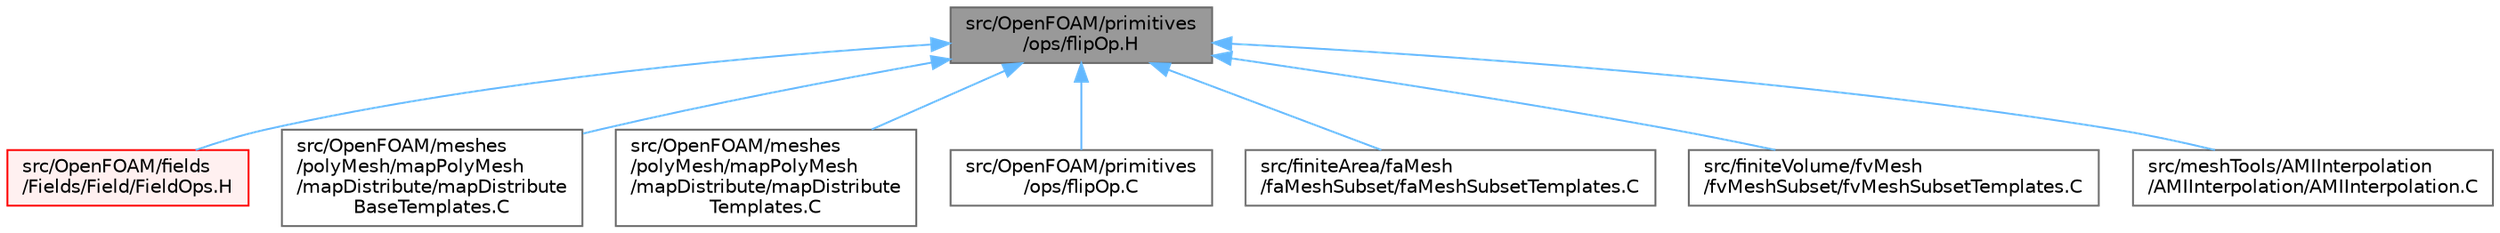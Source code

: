 digraph "src/OpenFOAM/primitives/ops/flipOp.H"
{
 // LATEX_PDF_SIZE
  bgcolor="transparent";
  edge [fontname=Helvetica,fontsize=10,labelfontname=Helvetica,labelfontsize=10];
  node [fontname=Helvetica,fontsize=10,shape=box,height=0.2,width=0.4];
  Node1 [id="Node000001",label="src/OpenFOAM/primitives\l/ops/flipOp.H",height=0.2,width=0.4,color="gray40", fillcolor="grey60", style="filled", fontcolor="black",tooltip=" "];
  Node1 -> Node2 [id="edge1_Node000001_Node000002",dir="back",color="steelblue1",style="solid",tooltip=" "];
  Node2 [id="Node000002",label="src/OpenFOAM/fields\l/Fields/Field/FieldOps.H",height=0.2,width=0.4,color="red", fillcolor="#FFF0F0", style="filled",URL="$FieldOps_8H.html",tooltip=" "];
  Node1 -> Node7 [id="edge2_Node000001_Node000007",dir="back",color="steelblue1",style="solid",tooltip=" "];
  Node7 [id="Node000007",label="src/OpenFOAM/meshes\l/polyMesh/mapPolyMesh\l/mapDistribute/mapDistribute\lBaseTemplates.C",height=0.2,width=0.4,color="grey40", fillcolor="white", style="filled",URL="$mapDistributeBaseTemplates_8C.html",tooltip=" "];
  Node1 -> Node8 [id="edge3_Node000001_Node000008",dir="back",color="steelblue1",style="solid",tooltip=" "];
  Node8 [id="Node000008",label="src/OpenFOAM/meshes\l/polyMesh/mapPolyMesh\l/mapDistribute/mapDistribute\lTemplates.C",height=0.2,width=0.4,color="grey40", fillcolor="white", style="filled",URL="$mapDistributeTemplates_8C.html",tooltip=" "];
  Node1 -> Node9 [id="edge4_Node000001_Node000009",dir="back",color="steelblue1",style="solid",tooltip=" "];
  Node9 [id="Node000009",label="src/OpenFOAM/primitives\l/ops/flipOp.C",height=0.2,width=0.4,color="grey40", fillcolor="white", style="filled",URL="$flipOp_8C.html",tooltip=" "];
  Node1 -> Node10 [id="edge5_Node000001_Node000010",dir="back",color="steelblue1",style="solid",tooltip=" "];
  Node10 [id="Node000010",label="src/finiteArea/faMesh\l/faMeshSubset/faMeshSubsetTemplates.C",height=0.2,width=0.4,color="grey40", fillcolor="white", style="filled",URL="$faMeshSubsetTemplates_8C.html",tooltip=" "];
  Node1 -> Node11 [id="edge6_Node000001_Node000011",dir="back",color="steelblue1",style="solid",tooltip=" "];
  Node11 [id="Node000011",label="src/finiteVolume/fvMesh\l/fvMeshSubset/fvMeshSubsetTemplates.C",height=0.2,width=0.4,color="grey40", fillcolor="white", style="filled",URL="$fvMeshSubsetTemplates_8C.html",tooltip=" "];
  Node1 -> Node12 [id="edge7_Node000001_Node000012",dir="back",color="steelblue1",style="solid",tooltip=" "];
  Node12 [id="Node000012",label="src/meshTools/AMIInterpolation\l/AMIInterpolation/AMIInterpolation.C",height=0.2,width=0.4,color="grey40", fillcolor="white", style="filled",URL="$AMIInterpolation_8C.html",tooltip=" "];
}
